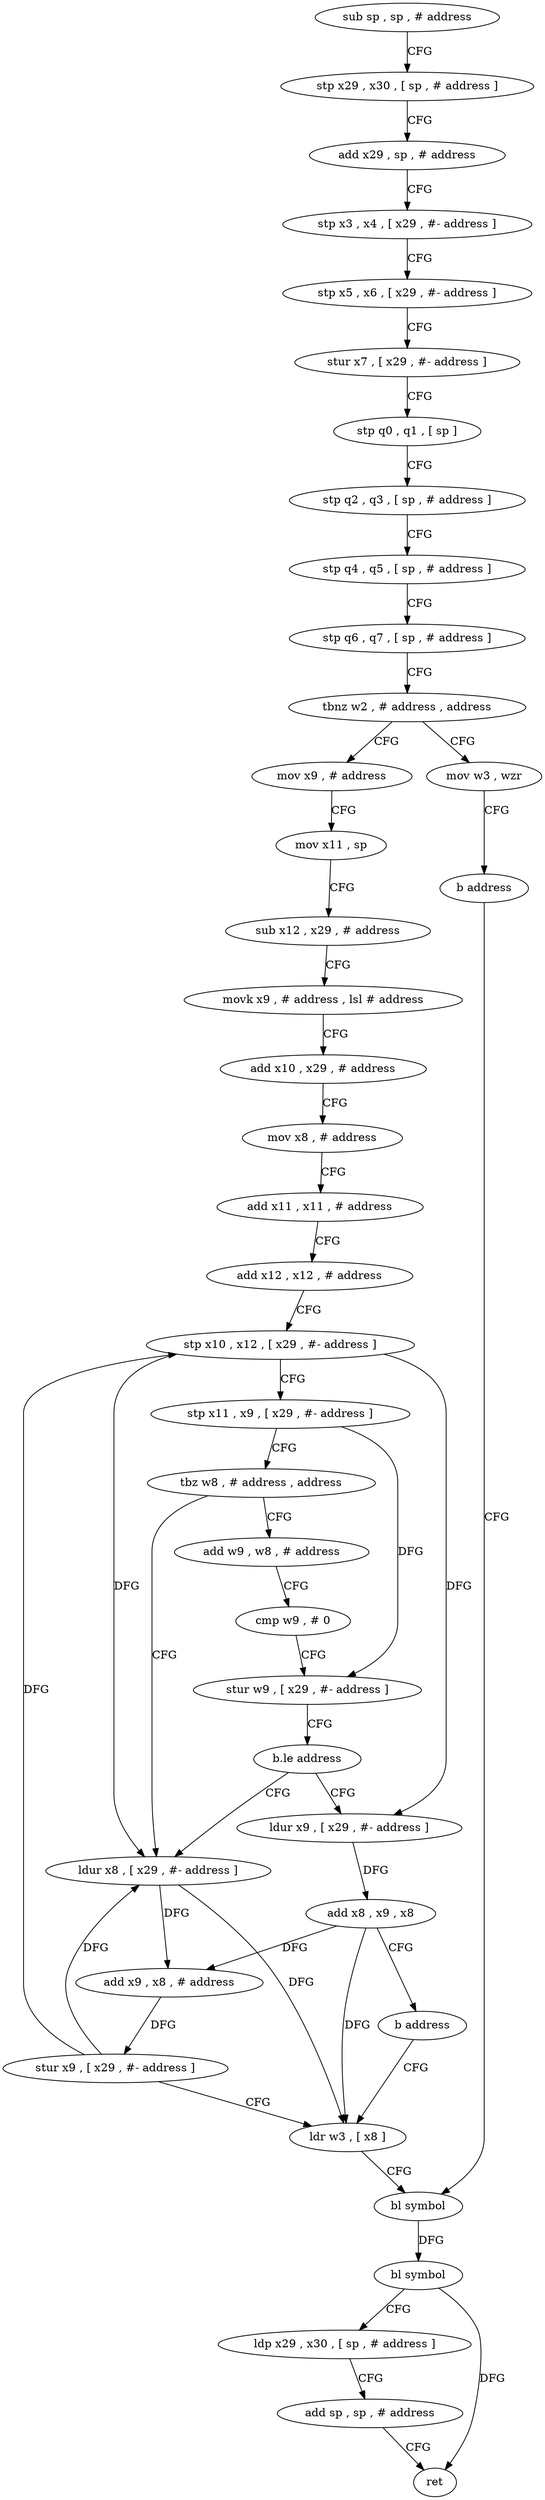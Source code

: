 digraph "func" {
"4223464" [label = "sub sp , sp , # address" ]
"4223468" [label = "stp x29 , x30 , [ sp , # address ]" ]
"4223472" [label = "add x29 , sp , # address" ]
"4223476" [label = "stp x3 , x4 , [ x29 , #- address ]" ]
"4223480" [label = "stp x5 , x6 , [ x29 , #- address ]" ]
"4223484" [label = "stur x7 , [ x29 , #- address ]" ]
"4223488" [label = "stp q0 , q1 , [ sp ]" ]
"4223492" [label = "stp q2 , q3 , [ sp , # address ]" ]
"4223496" [label = "stp q4 , q5 , [ sp , # address ]" ]
"4223500" [label = "stp q6 , q7 , [ sp , # address ]" ]
"4223504" [label = "tbnz w2 , # address , address" ]
"4223516" [label = "mov x9 , # address" ]
"4223508" [label = "mov w3 , wzr" ]
"4223520" [label = "mov x11 , sp" ]
"4223524" [label = "sub x12 , x29 , # address" ]
"4223528" [label = "movk x9 , # address , lsl # address" ]
"4223532" [label = "add x10 , x29 , # address" ]
"4223536" [label = "mov x8 , # address" ]
"4223540" [label = "add x11 , x11 , # address" ]
"4223544" [label = "add x12 , x12 , # address" ]
"4223548" [label = "stp x10 , x12 , [ x29 , #- address ]" ]
"4223552" [label = "stp x11 , x9 , [ x29 , #- address ]" ]
"4223556" [label = "tbz w8 , # address , address" ]
"4223576" [label = "ldur x8 , [ x29 , #- address ]" ]
"4223560" [label = "add w9 , w8 , # address" ]
"4223512" [label = "b address" ]
"4223592" [label = "bl symbol" ]
"4223580" [label = "add x9 , x8 , # address" ]
"4223584" [label = "stur x9 , [ x29 , #- address ]" ]
"4223588" [label = "ldr w3 , [ x8 ]" ]
"4223564" [label = "cmp w9 , # 0" ]
"4223568" [label = "stur w9 , [ x29 , #- address ]" ]
"4223572" [label = "b.le address" ]
"4223612" [label = "ldur x9 , [ x29 , #- address ]" ]
"4223596" [label = "bl symbol" ]
"4223600" [label = "ldp x29 , x30 , [ sp , # address ]" ]
"4223604" [label = "add sp , sp , # address" ]
"4223608" [label = "ret" ]
"4223616" [label = "add x8 , x9 , x8" ]
"4223620" [label = "b address" ]
"4223464" -> "4223468" [ label = "CFG" ]
"4223468" -> "4223472" [ label = "CFG" ]
"4223472" -> "4223476" [ label = "CFG" ]
"4223476" -> "4223480" [ label = "CFG" ]
"4223480" -> "4223484" [ label = "CFG" ]
"4223484" -> "4223488" [ label = "CFG" ]
"4223488" -> "4223492" [ label = "CFG" ]
"4223492" -> "4223496" [ label = "CFG" ]
"4223496" -> "4223500" [ label = "CFG" ]
"4223500" -> "4223504" [ label = "CFG" ]
"4223504" -> "4223516" [ label = "CFG" ]
"4223504" -> "4223508" [ label = "CFG" ]
"4223516" -> "4223520" [ label = "CFG" ]
"4223508" -> "4223512" [ label = "CFG" ]
"4223520" -> "4223524" [ label = "CFG" ]
"4223524" -> "4223528" [ label = "CFG" ]
"4223528" -> "4223532" [ label = "CFG" ]
"4223532" -> "4223536" [ label = "CFG" ]
"4223536" -> "4223540" [ label = "CFG" ]
"4223540" -> "4223544" [ label = "CFG" ]
"4223544" -> "4223548" [ label = "CFG" ]
"4223548" -> "4223552" [ label = "CFG" ]
"4223548" -> "4223576" [ label = "DFG" ]
"4223548" -> "4223612" [ label = "DFG" ]
"4223552" -> "4223556" [ label = "CFG" ]
"4223552" -> "4223568" [ label = "DFG" ]
"4223556" -> "4223576" [ label = "CFG" ]
"4223556" -> "4223560" [ label = "CFG" ]
"4223576" -> "4223580" [ label = "DFG" ]
"4223576" -> "4223588" [ label = "DFG" ]
"4223560" -> "4223564" [ label = "CFG" ]
"4223512" -> "4223592" [ label = "CFG" ]
"4223592" -> "4223596" [ label = "DFG" ]
"4223580" -> "4223584" [ label = "DFG" ]
"4223584" -> "4223588" [ label = "CFG" ]
"4223584" -> "4223548" [ label = "DFG" ]
"4223584" -> "4223576" [ label = "DFG" ]
"4223588" -> "4223592" [ label = "CFG" ]
"4223564" -> "4223568" [ label = "CFG" ]
"4223568" -> "4223572" [ label = "CFG" ]
"4223572" -> "4223612" [ label = "CFG" ]
"4223572" -> "4223576" [ label = "CFG" ]
"4223612" -> "4223616" [ label = "DFG" ]
"4223596" -> "4223600" [ label = "CFG" ]
"4223596" -> "4223608" [ label = "DFG" ]
"4223600" -> "4223604" [ label = "CFG" ]
"4223604" -> "4223608" [ label = "CFG" ]
"4223616" -> "4223620" [ label = "CFG" ]
"4223616" -> "4223580" [ label = "DFG" ]
"4223616" -> "4223588" [ label = "DFG" ]
"4223620" -> "4223588" [ label = "CFG" ]
}
